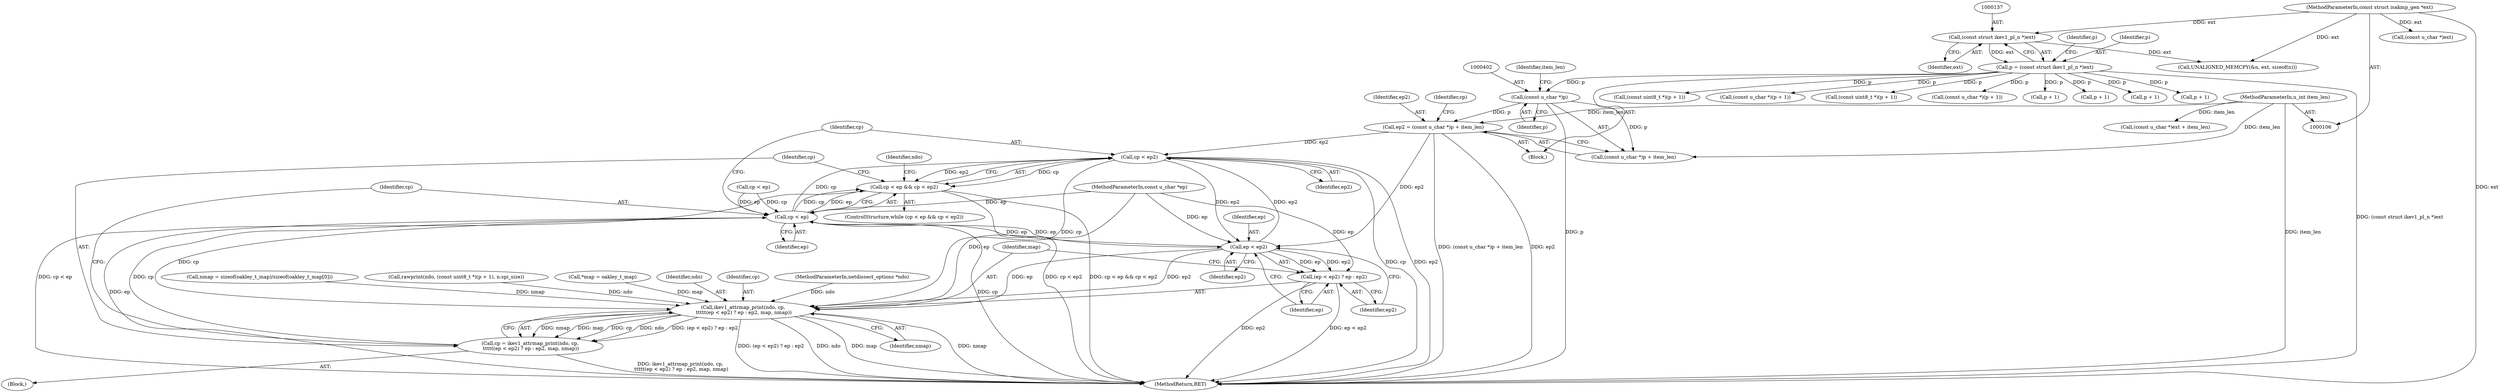 digraph "0_tcpdump_c2ef693866beae071a24b45c49f9674af1df4028@integer" {
"1000398" [label="(Call,ep2 = (const u_char *)p + item_len)"];
"1000401" [label="(Call,(const u_char *)p)"];
"1000134" [label="(Call,p = (const struct ikev1_pl_n *)ext)"];
"1000136" [label="(Call,(const struct ikev1_pl_n *)ext)"];
"1000109" [label="(MethodParameterIn,const struct isakmp_gen *ext)"];
"1000110" [label="(MethodParameterIn,u_int item_len)"];
"1000441" [label="(Call,cp < ep2)"];
"1000437" [label="(Call,cp < ep && cp < ep2)"];
"1000447" [label="(Call,ikev1_attrmap_print(ndo, cp,\n \t\t\t\t\t(ep < ep2) ? ep : ep2, map, nmap))"];
"1000445" [label="(Call,cp = ikev1_attrmap_print(ndo, cp,\n \t\t\t\t\t(ep < ep2) ? ep : ep2, map, nmap))"];
"1000438" [label="(Call,cp < ep)"];
"1000451" [label="(Call,ep < ep2)"];
"1000450" [label="(Call,(ep < ep2) ? ep : ep2)"];
"1000444" [label="(Block,)"];
"1000138" [label="(Identifier,ext)"];
"1000449" [label="(Identifier,cp)"];
"1000110" [label="(MethodParameterIn,u_int item_len)"];
"1000451" [label="(Call,ep < ep2)"];
"1000443" [label="(Identifier,ep2)"];
"1000438" [label="(Call,cp < ep)"];
"1000107" [label="(MethodParameterIn,netdissect_options *ndo)"];
"1000439" [label="(Identifier,cp)"];
"1000450" [label="(Call,(ep < ep2) ? ep : ep2)"];
"1000522" [label="(Call,(const u_char *)ext)"];
"1000442" [label="(Identifier,cp)"];
"1000255" [label="(Call,p + 1)"];
"1000399" [label="(Identifier,ep2)"];
"1000536" [label="(MethodReturn,RET)"];
"1000380" [label="(Call,p + 1)"];
"1000401" [label="(Call,(const u_char *)p)"];
"1000266" [label="(Call,p + 1)"];
"1000116" [label="(Block,)"];
"1000378" [label="(Call,(const uint8_t *)(p + 1))"];
"1000437" [label="(Call,cp < ep && cp < ep2)"];
"1000407" [label="(Identifier,cp)"];
"1000135" [label="(Identifier,p)"];
"1000423" [label="(Call,nmap = sizeof(oakley_t_map)/sizeof(oakley_t_map[0]))"];
"1000404" [label="(Identifier,item_len)"];
"1000455" [label="(Identifier,ep2)"];
"1000376" [label="(Call,rawprint(ndo, (const uint8_t *)(p + 1), n.spi_size))"];
"1000111" [label="(MethodParameterIn,const u_char *ep)"];
"1000419" [label="(Call,*map = oakley_t_map)"];
"1000436" [label="(ControlStructure,while (cp < ep && cp < ep2))"];
"1000390" [label="(Call,(const u_char *)(p + 1))"];
"1000457" [label="(Identifier,nmap)"];
"1000452" [label="(Identifier,ep)"];
"1000136" [label="(Call,(const struct ikev1_pl_n *)ext)"];
"1000253" [label="(Call,(const uint8_t *)(p + 1))"];
"1000454" [label="(Identifier,ep)"];
"1000403" [label="(Identifier,p)"];
"1000448" [label="(Identifier,ndo)"];
"1000264" [label="(Call,(const u_char *)(p + 1))"];
"1000142" [label="(Call,UNALIGNED_MEMCPY(&n, ext, sizeof(n)))"];
"1000456" [label="(Identifier,map)"];
"1000392" [label="(Call,p + 1)"];
"1000109" [label="(MethodParameterIn,const struct isakmp_gen *ext)"];
"1000460" [label="(Identifier,ndo)"];
"1000445" [label="(Call,cp = ikev1_attrmap_print(ndo, cp,\n \t\t\t\t\t(ep < ep2) ? ep : ep2, map, nmap))"];
"1000441" [label="(Call,cp < ep2)"];
"1000406" [label="(Call,cp < ep)"];
"1000398" [label="(Call,ep2 = (const u_char *)p + item_len)"];
"1000141" [label="(Identifier,p)"];
"1000447" [label="(Call,ikev1_attrmap_print(ndo, cp,\n \t\t\t\t\t(ep < ep2) ? ep : ep2, map, nmap))"];
"1000446" [label="(Identifier,cp)"];
"1000521" [label="(Call,(const u_char *)ext + item_len)"];
"1000440" [label="(Identifier,ep)"];
"1000400" [label="(Call,(const u_char *)p + item_len)"];
"1000453" [label="(Identifier,ep2)"];
"1000134" [label="(Call,p = (const struct ikev1_pl_n *)ext)"];
"1000398" -> "1000116"  [label="AST: "];
"1000398" -> "1000400"  [label="CFG: "];
"1000399" -> "1000398"  [label="AST: "];
"1000400" -> "1000398"  [label="AST: "];
"1000407" -> "1000398"  [label="CFG: "];
"1000398" -> "1000536"  [label="DDG: (const u_char *)p + item_len"];
"1000398" -> "1000536"  [label="DDG: ep2"];
"1000401" -> "1000398"  [label="DDG: p"];
"1000110" -> "1000398"  [label="DDG: item_len"];
"1000398" -> "1000441"  [label="DDG: ep2"];
"1000398" -> "1000451"  [label="DDG: ep2"];
"1000401" -> "1000400"  [label="AST: "];
"1000401" -> "1000403"  [label="CFG: "];
"1000402" -> "1000401"  [label="AST: "];
"1000403" -> "1000401"  [label="AST: "];
"1000404" -> "1000401"  [label="CFG: "];
"1000401" -> "1000536"  [label="DDG: p"];
"1000401" -> "1000400"  [label="DDG: p"];
"1000134" -> "1000401"  [label="DDG: p"];
"1000134" -> "1000116"  [label="AST: "];
"1000134" -> "1000136"  [label="CFG: "];
"1000135" -> "1000134"  [label="AST: "];
"1000136" -> "1000134"  [label="AST: "];
"1000141" -> "1000134"  [label="CFG: "];
"1000134" -> "1000536"  [label="DDG: (const struct ikev1_pl_n *)ext"];
"1000136" -> "1000134"  [label="DDG: ext"];
"1000134" -> "1000253"  [label="DDG: p"];
"1000134" -> "1000255"  [label="DDG: p"];
"1000134" -> "1000264"  [label="DDG: p"];
"1000134" -> "1000266"  [label="DDG: p"];
"1000134" -> "1000378"  [label="DDG: p"];
"1000134" -> "1000380"  [label="DDG: p"];
"1000134" -> "1000390"  [label="DDG: p"];
"1000134" -> "1000392"  [label="DDG: p"];
"1000136" -> "1000138"  [label="CFG: "];
"1000137" -> "1000136"  [label="AST: "];
"1000138" -> "1000136"  [label="AST: "];
"1000109" -> "1000136"  [label="DDG: ext"];
"1000136" -> "1000142"  [label="DDG: ext"];
"1000109" -> "1000106"  [label="AST: "];
"1000109" -> "1000536"  [label="DDG: ext"];
"1000109" -> "1000142"  [label="DDG: ext"];
"1000109" -> "1000522"  [label="DDG: ext"];
"1000110" -> "1000106"  [label="AST: "];
"1000110" -> "1000536"  [label="DDG: item_len"];
"1000110" -> "1000400"  [label="DDG: item_len"];
"1000110" -> "1000521"  [label="DDG: item_len"];
"1000441" -> "1000437"  [label="AST: "];
"1000441" -> "1000443"  [label="CFG: "];
"1000442" -> "1000441"  [label="AST: "];
"1000443" -> "1000441"  [label="AST: "];
"1000437" -> "1000441"  [label="CFG: "];
"1000441" -> "1000536"  [label="DDG: cp"];
"1000441" -> "1000536"  [label="DDG: ep2"];
"1000441" -> "1000437"  [label="DDG: cp"];
"1000441" -> "1000437"  [label="DDG: ep2"];
"1000438" -> "1000441"  [label="DDG: cp"];
"1000451" -> "1000441"  [label="DDG: ep2"];
"1000441" -> "1000447"  [label="DDG: cp"];
"1000441" -> "1000451"  [label="DDG: ep2"];
"1000437" -> "1000436"  [label="AST: "];
"1000437" -> "1000438"  [label="CFG: "];
"1000438" -> "1000437"  [label="AST: "];
"1000446" -> "1000437"  [label="CFG: "];
"1000460" -> "1000437"  [label="CFG: "];
"1000437" -> "1000536"  [label="DDG: cp < ep && cp < ep2"];
"1000437" -> "1000536"  [label="DDG: cp < ep"];
"1000437" -> "1000536"  [label="DDG: cp < ep2"];
"1000438" -> "1000437"  [label="DDG: cp"];
"1000438" -> "1000437"  [label="DDG: ep"];
"1000447" -> "1000445"  [label="AST: "];
"1000447" -> "1000457"  [label="CFG: "];
"1000448" -> "1000447"  [label="AST: "];
"1000449" -> "1000447"  [label="AST: "];
"1000450" -> "1000447"  [label="AST: "];
"1000456" -> "1000447"  [label="AST: "];
"1000457" -> "1000447"  [label="AST: "];
"1000445" -> "1000447"  [label="CFG: "];
"1000447" -> "1000536"  [label="DDG: nmap"];
"1000447" -> "1000536"  [label="DDG: (ep < ep2) ? ep : ep2"];
"1000447" -> "1000536"  [label="DDG: ndo"];
"1000447" -> "1000536"  [label="DDG: map"];
"1000447" -> "1000445"  [label="DDG: nmap"];
"1000447" -> "1000445"  [label="DDG: map"];
"1000447" -> "1000445"  [label="DDG: cp"];
"1000447" -> "1000445"  [label="DDG: ndo"];
"1000447" -> "1000445"  [label="DDG: (ep < ep2) ? ep : ep2"];
"1000376" -> "1000447"  [label="DDG: ndo"];
"1000107" -> "1000447"  [label="DDG: ndo"];
"1000438" -> "1000447"  [label="DDG: cp"];
"1000451" -> "1000447"  [label="DDG: ep"];
"1000451" -> "1000447"  [label="DDG: ep2"];
"1000111" -> "1000447"  [label="DDG: ep"];
"1000419" -> "1000447"  [label="DDG: map"];
"1000423" -> "1000447"  [label="DDG: nmap"];
"1000445" -> "1000444"  [label="AST: "];
"1000446" -> "1000445"  [label="AST: "];
"1000439" -> "1000445"  [label="CFG: "];
"1000445" -> "1000536"  [label="DDG: ikev1_attrmap_print(ndo, cp,\n \t\t\t\t\t(ep < ep2) ? ep : ep2, map, nmap)"];
"1000445" -> "1000438"  [label="DDG: cp"];
"1000438" -> "1000440"  [label="CFG: "];
"1000439" -> "1000438"  [label="AST: "];
"1000440" -> "1000438"  [label="AST: "];
"1000442" -> "1000438"  [label="CFG: "];
"1000438" -> "1000536"  [label="DDG: ep"];
"1000438" -> "1000536"  [label="DDG: cp"];
"1000406" -> "1000438"  [label="DDG: cp"];
"1000406" -> "1000438"  [label="DDG: ep"];
"1000111" -> "1000438"  [label="DDG: ep"];
"1000451" -> "1000438"  [label="DDG: ep"];
"1000438" -> "1000451"  [label="DDG: ep"];
"1000451" -> "1000450"  [label="AST: "];
"1000451" -> "1000453"  [label="CFG: "];
"1000452" -> "1000451"  [label="AST: "];
"1000453" -> "1000451"  [label="AST: "];
"1000454" -> "1000451"  [label="CFG: "];
"1000455" -> "1000451"  [label="CFG: "];
"1000111" -> "1000451"  [label="DDG: ep"];
"1000451" -> "1000450"  [label="DDG: ep"];
"1000451" -> "1000450"  [label="DDG: ep2"];
"1000450" -> "1000454"  [label="CFG: "];
"1000450" -> "1000455"  [label="CFG: "];
"1000454" -> "1000450"  [label="AST: "];
"1000455" -> "1000450"  [label="AST: "];
"1000456" -> "1000450"  [label="CFG: "];
"1000450" -> "1000536"  [label="DDG: ep2"];
"1000450" -> "1000536"  [label="DDG: ep < ep2"];
"1000111" -> "1000450"  [label="DDG: ep"];
}
